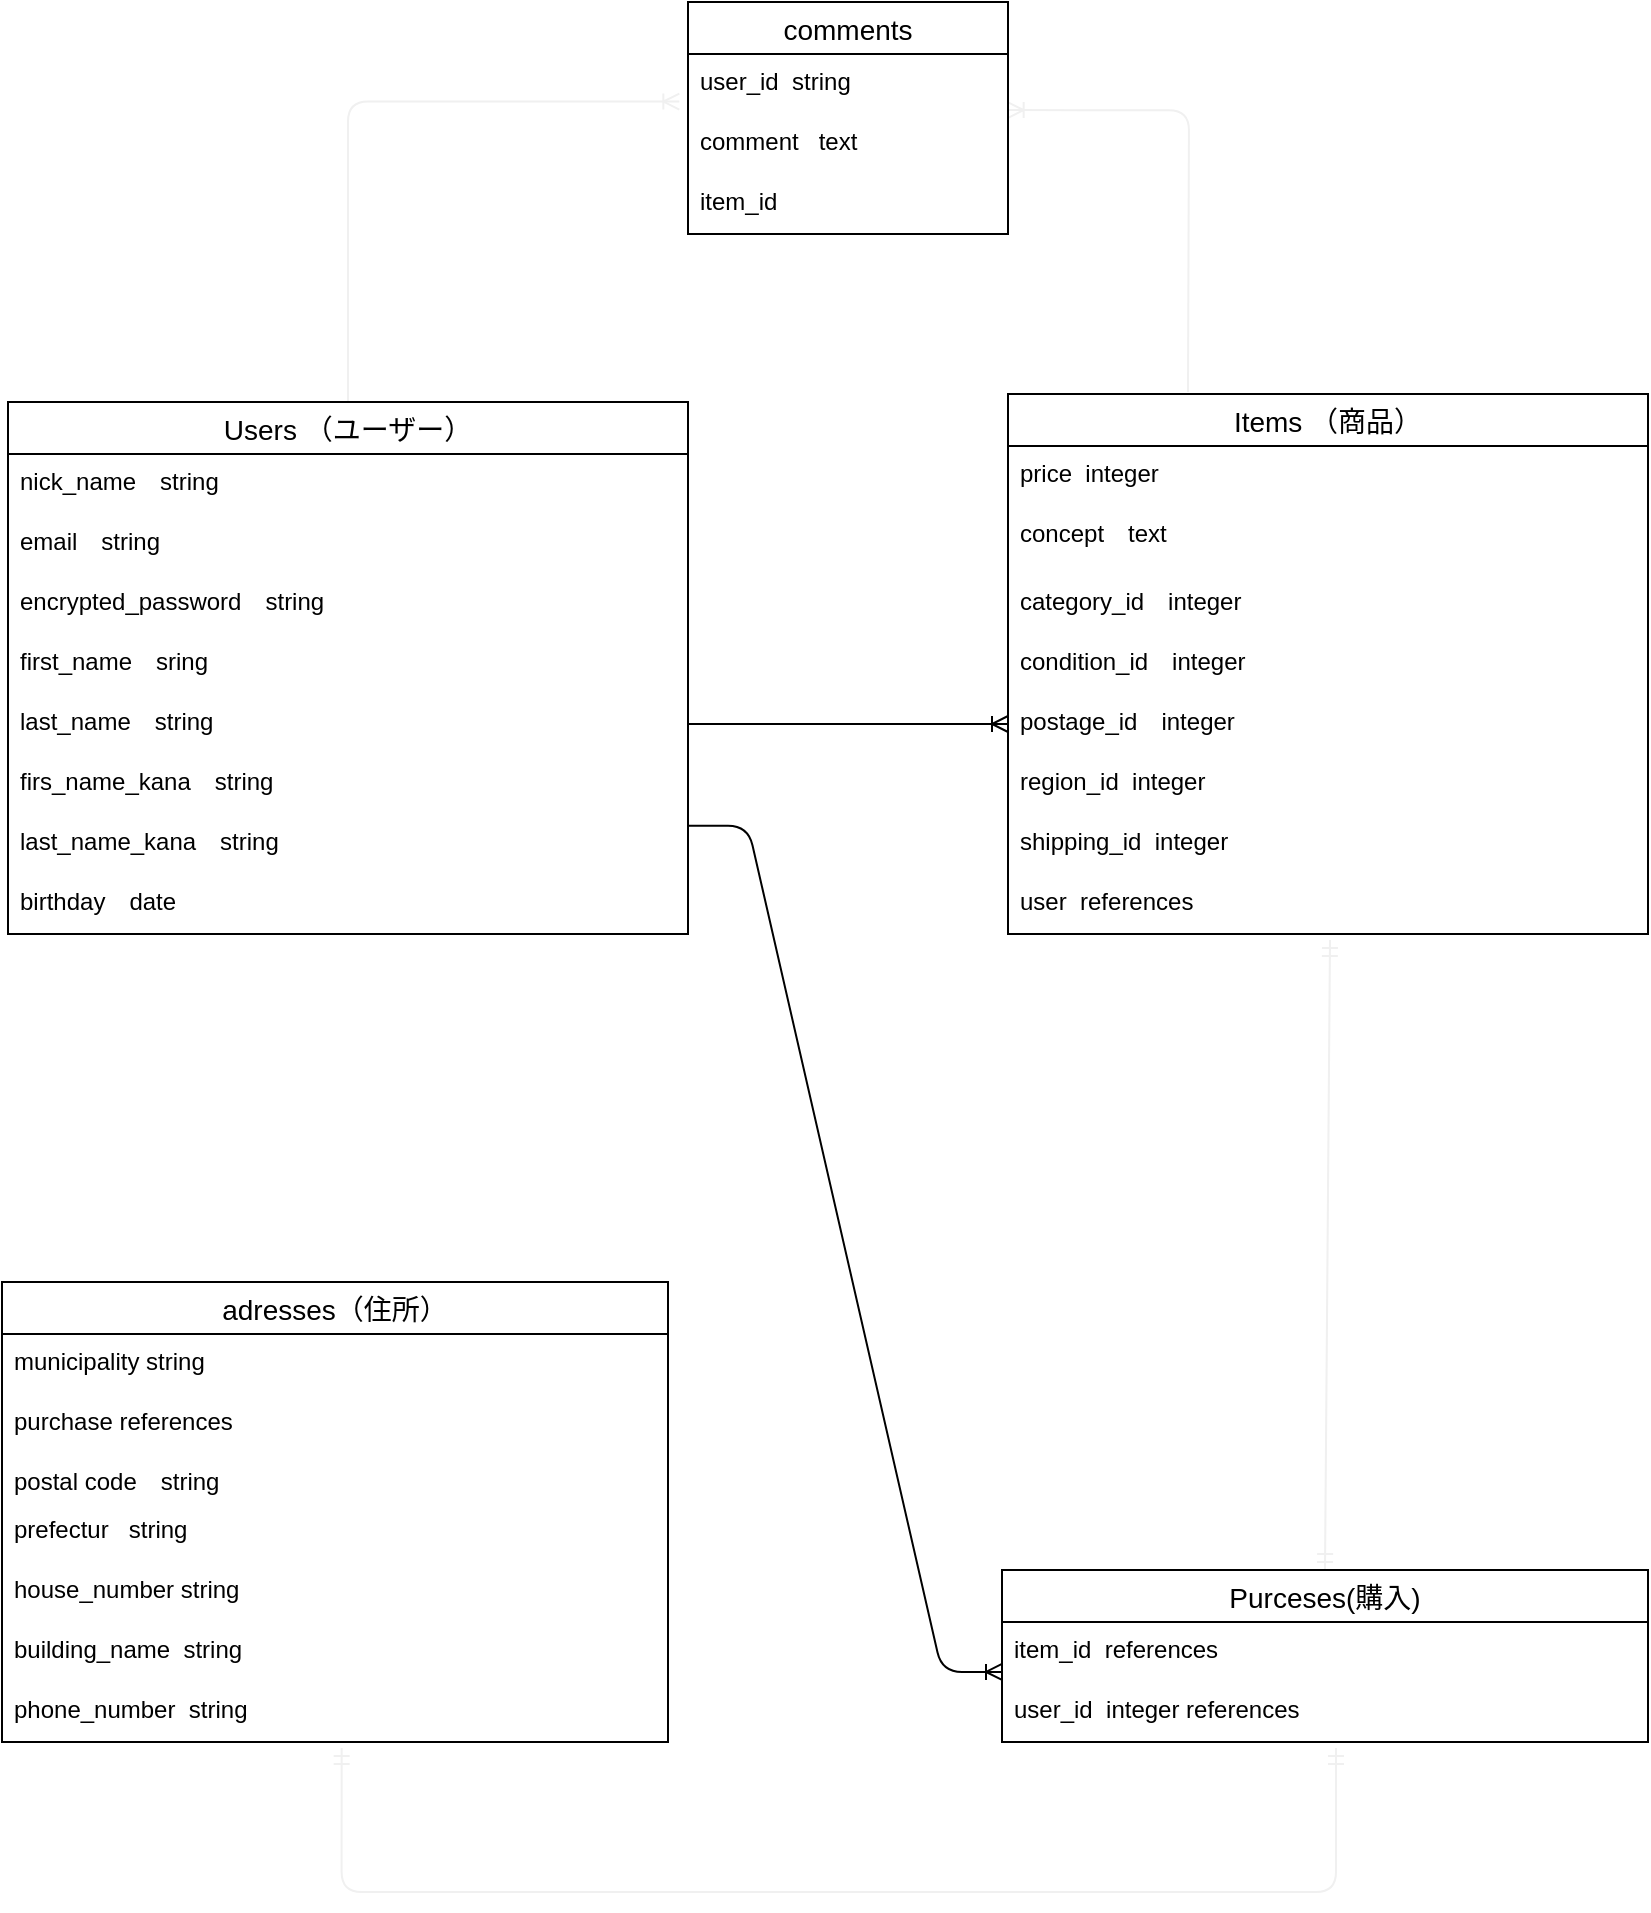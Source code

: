 <mxfile version="13.6.5">
    <diagram id="1Z98N_ozJ9gkTI1I2Al0" name="ページ1">
        <mxGraphModel dx="2984" dy="1034" grid="1" gridSize="10" guides="1" tooltips="1" connect="1" arrows="1" fold="1" page="1" pageScale="1" pageWidth="827" pageHeight="1169" math="0" shadow="0">
            <root>
                <mxCell id="0"/>
                <mxCell id="1" parent="0"/>
                <mxCell id="106" value="" style="edgeStyle=entityRelationEdgeStyle;fontSize=12;html=1;endArrow=ERoneToMany;exitX=1;exitY=0.5;exitDx=0;exitDy=0;entryX=0;entryY=0.5;entryDx=0;entryDy=0;" parent="1" source="14" target="93" edge="1">
                    <mxGeometry width="100" height="100" relative="1" as="geometry">
                        <mxPoint x="-1257" y="531" as="sourcePoint"/>
                        <mxPoint x="-1147" y="532" as="targetPoint"/>
                    </mxGeometry>
                </mxCell>
                <mxCell id="122" value="" style="fontSize=12;html=1;endArrow=ERoneToMany;strokeColor=#f0f0f0;entryX=-0.027;entryY=0.792;entryDx=0;entryDy=0;entryPerimeter=0;edgeStyle=orthogonalEdgeStyle;" parent="1" source="11" target="74" edge="1">
                    <mxGeometry width="100" height="100" relative="1" as="geometry">
                        <mxPoint x="-1417" y="345" as="sourcePoint"/>
                        <mxPoint x="-1417" y="465" as="targetPoint"/>
                    </mxGeometry>
                </mxCell>
                <mxCell id="123" value="" style="fontSize=12;html=1;endArrow=ERmandOne;startArrow=ERmandOne;strokeColor=#f0f0f0;entryX=0.517;entryY=1.098;entryDx=0;entryDy=0;entryPerimeter=0;exitX=0.51;exitY=1.098;exitDx=0;exitDy=0;exitPerimeter=0;edgeStyle=orthogonalEdgeStyle;" parent="1" source="103" target="69" edge="1">
                    <mxGeometry width="100" height="100" relative="1" as="geometry">
                        <mxPoint x="-1307" y="932" as="sourcePoint"/>
                        <mxPoint x="-1150.969" y="900" as="targetPoint"/>
                        <Array as="points">
                            <mxPoint x="-1480" y="1110"/>
                            <mxPoint x="-983" y="1110"/>
                        </Array>
                    </mxGeometry>
                </mxCell>
                <mxCell id="128" value="" style="fontSize=12;html=1;endArrow=ERoneToMany;strokeColor=#f0f0f0;entryX=0.999;entryY=0.935;entryDx=0;entryDy=0;edgeStyle=orthogonalEdgeStyle;entryPerimeter=0;" parent="1" target="74" edge="1">
                    <mxGeometry width="100" height="100" relative="1" as="geometry">
                        <mxPoint x="-1057" y="360" as="sourcePoint"/>
                        <mxPoint x="-837" y="695" as="targetPoint"/>
                    </mxGeometry>
                </mxCell>
                <mxCell id="133" value="" style="fontSize=12;html=1;endArrow=ERmandOne;startArrow=ERmandOne;strokeColor=#f0f0f0;exitX=0.5;exitY=0;exitDx=0;exitDy=0;" parent="1" source="65" edge="1">
                    <mxGeometry width="100" height="100" relative="1" as="geometry">
                        <mxPoint x="-1052" y="795" as="sourcePoint"/>
                        <mxPoint x="-986" y="634" as="targetPoint"/>
                    </mxGeometry>
                </mxCell>
                <mxCell id="11" value="Users （ユーザー）" style="swimlane;fontStyle=0;childLayout=stackLayout;horizontal=1;startSize=26;horizontalStack=0;resizeParent=1;resizeParentMax=0;resizeLast=0;collapsible=1;marginBottom=0;align=center;fontSize=14;" parent="1" vertex="1">
                    <mxGeometry x="-1647" y="365" width="340" height="266" as="geometry"/>
                </mxCell>
                <mxCell id="13" value="nick_name　string&#10;" style="text;strokeColor=none;fillColor=none;spacingLeft=4;spacingRight=4;overflow=hidden;rotatable=0;points=[[0,0.5],[1,0.5]];portConstraint=eastwest;fontSize=12;" parent="11" vertex="1">
                    <mxGeometry y="26" width="340" height="30" as="geometry"/>
                </mxCell>
                <mxCell id="80" value="email　string" style="text;strokeColor=none;fillColor=none;spacingLeft=4;spacingRight=4;overflow=hidden;rotatable=0;points=[[0,0.5],[1,0.5]];portConstraint=eastwest;fontSize=12;" parent="11" vertex="1">
                    <mxGeometry y="56" width="340" height="30" as="geometry"/>
                </mxCell>
                <mxCell id="81" value="encrypted_password　string" style="text;strokeColor=none;fillColor=none;spacingLeft=4;spacingRight=4;overflow=hidden;rotatable=0;points=[[0,0.5],[1,0.5]];portConstraint=eastwest;fontSize=12;" parent="11" vertex="1">
                    <mxGeometry y="86" width="340" height="30" as="geometry"/>
                </mxCell>
                <mxCell id="79" value="first_name　sring" style="text;strokeColor=none;fillColor=none;spacingLeft=4;spacingRight=4;overflow=hidden;rotatable=0;points=[[0,0.5],[1,0.5]];portConstraint=eastwest;fontSize=12;" parent="11" vertex="1">
                    <mxGeometry y="116" width="340" height="30" as="geometry"/>
                </mxCell>
                <mxCell id="14" value="last_name　string" style="text;strokeColor=none;fillColor=none;spacingLeft=4;spacingRight=4;overflow=hidden;rotatable=0;points=[[0,0.5],[1,0.5]];portConstraint=eastwest;fontSize=12;" parent="11" vertex="1">
                    <mxGeometry y="146" width="340" height="30" as="geometry"/>
                </mxCell>
                <mxCell id="83" value="firs_name_kana　string" style="text;strokeColor=none;fillColor=none;spacingLeft=4;spacingRight=4;overflow=hidden;rotatable=0;points=[[0,0.5],[1,0.5]];portConstraint=eastwest;fontSize=12;" parent="11" vertex="1">
                    <mxGeometry y="176" width="340" height="30" as="geometry"/>
                </mxCell>
                <mxCell id="84" value="last_name_kana　string" style="text;strokeColor=none;fillColor=none;spacingLeft=4;spacingRight=4;overflow=hidden;rotatable=0;points=[[0,0.5],[1,0.5]];portConstraint=eastwest;fontSize=12;" parent="11" vertex="1">
                    <mxGeometry y="206" width="340" height="30" as="geometry"/>
                </mxCell>
                <mxCell id="78" value="birthday　date" style="text;strokeColor=none;fillColor=none;spacingLeft=4;spacingRight=4;overflow=hidden;rotatable=0;points=[[0,0.5],[1,0.5]];portConstraint=eastwest;fontSize=12;" parent="11" vertex="1">
                    <mxGeometry y="236" width="340" height="30" as="geometry"/>
                </mxCell>
                <mxCell id="55" value="Items （商品）" style="swimlane;fontStyle=0;childLayout=stackLayout;horizontal=1;startSize=26;horizontalStack=0;resizeParent=1;resizeParentMax=0;resizeLast=0;collapsible=1;marginBottom=0;align=center;fontSize=14;" parent="1" vertex="1">
                    <mxGeometry x="-1147" y="361" width="320" height="270" as="geometry"/>
                </mxCell>
                <mxCell id="58" value="price  integer" style="text;strokeColor=none;fillColor=none;spacingLeft=4;spacingRight=4;overflow=hidden;rotatable=0;points=[[0,0.5],[1,0.5]];portConstraint=eastwest;fontSize=12;" parent="55" vertex="1">
                    <mxGeometry y="26" width="320" height="30" as="geometry"/>
                </mxCell>
                <mxCell id="59" value="concept　text" style="text;strokeColor=none;fillColor=none;spacingLeft=4;spacingRight=4;overflow=hidden;rotatable=0;points=[[0,0.5],[1,0.5]];portConstraint=eastwest;fontSize=12;" parent="55" vertex="1">
                    <mxGeometry y="56" width="320" height="34" as="geometry"/>
                </mxCell>
                <mxCell id="91" value="category_id　integer" style="text;strokeColor=none;fillColor=none;spacingLeft=4;spacingRight=4;overflow=hidden;rotatable=0;points=[[0,0.5],[1,0.5]];portConstraint=eastwest;fontSize=12;" parent="55" vertex="1">
                    <mxGeometry y="90" width="320" height="30" as="geometry"/>
                </mxCell>
                <mxCell id="92" value="condition_id　integer" style="text;strokeColor=none;fillColor=none;spacingLeft=4;spacingRight=4;overflow=hidden;rotatable=0;points=[[0,0.5],[1,0.5]];portConstraint=eastwest;fontSize=12;" parent="55" vertex="1">
                    <mxGeometry y="120" width="320" height="30" as="geometry"/>
                </mxCell>
                <mxCell id="93" value="postage_id　integer" style="text;strokeColor=none;fillColor=none;spacingLeft=4;spacingRight=4;overflow=hidden;rotatable=0;points=[[0,0.5],[1,0.5]];portConstraint=eastwest;fontSize=12;" parent="55" vertex="1">
                    <mxGeometry y="150" width="320" height="30" as="geometry"/>
                </mxCell>
                <mxCell id="95" value="region_id  integer" style="text;strokeColor=none;fillColor=none;spacingLeft=4;spacingRight=4;overflow=hidden;rotatable=0;points=[[0,0.5],[1,0.5]];portConstraint=eastwest;fontSize=12;" parent="55" vertex="1">
                    <mxGeometry y="180" width="320" height="30" as="geometry"/>
                </mxCell>
                <mxCell id="96" value="shipping_id  integer" style="text;strokeColor=none;fillColor=none;spacingLeft=4;spacingRight=4;overflow=hidden;rotatable=0;points=[[0,0.5],[1,0.5]];portConstraint=eastwest;fontSize=12;" parent="55" vertex="1">
                    <mxGeometry y="210" width="320" height="30" as="geometry"/>
                </mxCell>
                <mxCell id="137" value="user  references" style="text;strokeColor=none;fillColor=none;spacingLeft=4;spacingRight=4;overflow=hidden;rotatable=0;points=[[0,0.5],[1,0.5]];portConstraint=eastwest;fontSize=12;" parent="55" vertex="1">
                    <mxGeometry y="240" width="320" height="30" as="geometry"/>
                </mxCell>
                <mxCell id="73" value="comments" style="swimlane;fontStyle=0;childLayout=stackLayout;horizontal=1;startSize=26;horizontalStack=0;resizeParent=1;resizeParentMax=0;resizeLast=0;collapsible=1;marginBottom=0;align=center;fontSize=14;" parent="1" vertex="1">
                    <mxGeometry x="-1307" y="165" width="160" height="116" as="geometry"/>
                </mxCell>
                <mxCell id="74" value="user_id  string" style="text;strokeColor=none;fillColor=none;spacingLeft=4;spacingRight=4;overflow=hidden;rotatable=0;points=[[0,0.5],[1,0.5]];portConstraint=eastwest;fontSize=12;" parent="73" vertex="1">
                    <mxGeometry y="26" width="160" height="30" as="geometry"/>
                </mxCell>
                <mxCell id="75" value="comment   text" style="text;strokeColor=none;fillColor=none;spacingLeft=4;spacingRight=4;overflow=hidden;rotatable=0;points=[[0,0.5],[1,0.5]];portConstraint=eastwest;fontSize=12;" parent="73" vertex="1">
                    <mxGeometry y="56" width="160" height="30" as="geometry"/>
                </mxCell>
                <mxCell id="139" value="item_id" style="text;strokeColor=none;fillColor=none;spacingLeft=4;spacingRight=4;overflow=hidden;rotatable=0;points=[[0,0.5],[1,0.5]];portConstraint=eastwest;fontSize=12;" parent="73" vertex="1">
                    <mxGeometry y="86" width="160" height="30" as="geometry"/>
                </mxCell>
                <mxCell id="60" value="adresses（住所）" style="swimlane;fontStyle=0;childLayout=stackLayout;horizontal=1;startSize=26;horizontalStack=0;resizeParent=1;resizeParentMax=0;resizeLast=0;collapsible=1;marginBottom=0;align=center;fontSize=14;" parent="1" vertex="1">
                    <mxGeometry x="-1650" y="805" width="333" height="230" as="geometry"/>
                </mxCell>
                <mxCell id="64" value="municipality string&#10;" style="text;strokeColor=none;fillColor=none;spacingLeft=4;spacingRight=4;overflow=hidden;rotatable=0;points=[[0,0.5],[1,0.5]];portConstraint=eastwest;fontSize=12;" parent="60" vertex="1">
                    <mxGeometry y="26" width="333" height="30" as="geometry"/>
                </mxCell>
                <mxCell id="142" value="purchase references" style="text;strokeColor=none;fillColor=none;spacingLeft=4;spacingRight=4;overflow=hidden;rotatable=0;points=[[0,0.5],[1,0.5]];portConstraint=eastwest;fontSize=12;" parent="60" vertex="1">
                    <mxGeometry y="56" width="333" height="30" as="geometry"/>
                </mxCell>
                <mxCell id="61" value="postal code　string&#10;&#10;&#10;" style="text;strokeColor=none;fillColor=none;spacingLeft=4;spacingRight=4;overflow=hidden;rotatable=0;points=[[0,0.5],[1,0.5]];portConstraint=eastwest;fontSize=12;" parent="60" vertex="1">
                    <mxGeometry y="86" width="333" height="24" as="geometry"/>
                </mxCell>
                <mxCell id="63" value="prefectur   string&#10;&#10;&#10;" style="text;strokeColor=none;fillColor=none;spacingLeft=4;spacingRight=4;overflow=hidden;rotatable=0;points=[[0,0.5],[1,0.5]];portConstraint=eastwest;fontSize=12;" parent="60" vertex="1">
                    <mxGeometry y="110" width="333" height="30" as="geometry"/>
                </mxCell>
                <mxCell id="100" value="house_number string" style="text;strokeColor=none;fillColor=none;spacingLeft=4;spacingRight=4;overflow=hidden;rotatable=0;points=[[0,0.5],[1,0.5]];portConstraint=eastwest;fontSize=12;" parent="60" vertex="1">
                    <mxGeometry y="140" width="333" height="30" as="geometry"/>
                </mxCell>
                <mxCell id="101" value="building_name  string&#10;&#10;" style="text;strokeColor=none;fillColor=none;spacingLeft=4;spacingRight=4;overflow=hidden;rotatable=0;points=[[0,0.5],[1,0.5]];portConstraint=eastwest;fontSize=12;" parent="60" vertex="1">
                    <mxGeometry y="170" width="333" height="30" as="geometry"/>
                </mxCell>
                <mxCell id="103" value="phone_number  string&#10;&#10;" style="text;strokeColor=none;fillColor=none;spacingLeft=4;spacingRight=4;overflow=hidden;rotatable=0;points=[[0,0.5],[1,0.5]];portConstraint=eastwest;fontSize=12;" parent="60" vertex="1">
                    <mxGeometry y="200" width="333" height="30" as="geometry"/>
                </mxCell>
                <mxCell id="65" value="Purceses(購入)" style="swimlane;fontStyle=0;childLayout=stackLayout;horizontal=1;startSize=26;horizontalStack=0;resizeParent=1;resizeParentMax=0;resizeLast=0;collapsible=1;marginBottom=0;align=center;fontSize=14;" parent="1" vertex="1">
                    <mxGeometry x="-1150" y="949" width="323" height="86" as="geometry"/>
                </mxCell>
                <mxCell id="66" value="item_id  references   " style="text;strokeColor=none;fillColor=none;spacingLeft=4;spacingRight=4;overflow=hidden;rotatable=0;points=[[0,0.5],[1,0.5]];portConstraint=eastwest;fontSize=12;" parent="65" vertex="1">
                    <mxGeometry y="26" width="323" height="30" as="geometry"/>
                </mxCell>
                <mxCell id="69" value="user_id  integer references   &#10;" style="text;strokeColor=none;fillColor=none;spacingLeft=4;spacingRight=4;overflow=hidden;rotatable=0;points=[[0,0.5],[1,0.5]];portConstraint=eastwest;fontSize=12;" parent="65" vertex="1">
                    <mxGeometry y="56" width="323" height="30" as="geometry"/>
                </mxCell>
                <mxCell id="152" value="" style="edgeStyle=entityRelationEdgeStyle;fontSize=12;html=1;endArrow=ERoneToMany;exitX=1;exitY=0.196;exitDx=0;exitDy=0;exitPerimeter=0;entryX=0;entryY=0.833;entryDx=0;entryDy=0;entryPerimeter=0;" edge="1" parent="1" source="84" target="66">
                    <mxGeometry width="100" height="100" relative="1" as="geometry">
                        <mxPoint x="-1140" y="790" as="sourcePoint"/>
                        <mxPoint x="-1160" y="1000" as="targetPoint"/>
                    </mxGeometry>
                </mxCell>
            </root>
        </mxGraphModel>
    </diagram>
</mxfile>